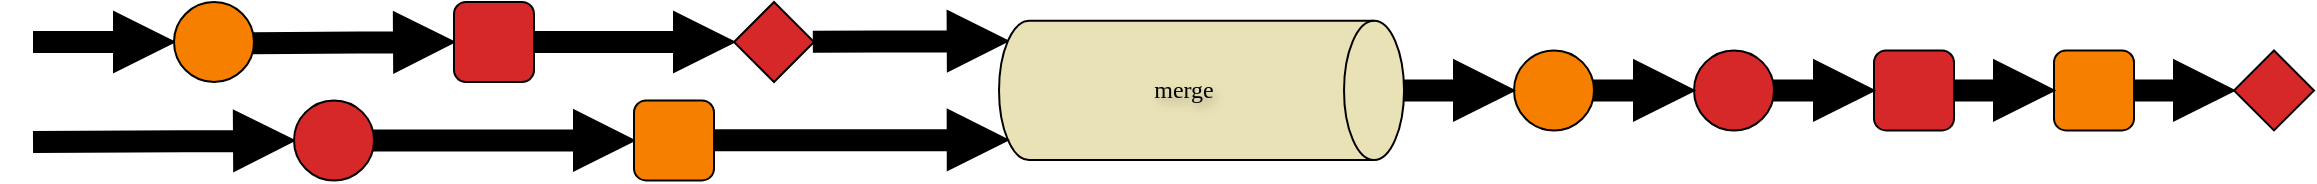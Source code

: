 <mxfile version="24.7.8">
  <diagram name="Pagina-1" id="8XA0GF0U4r00a45ndteG">
    <mxGraphModel dx="1062" dy="672" grid="1" gridSize="10" guides="1" tooltips="1" connect="1" arrows="1" fold="1" page="1" pageScale="1" pageWidth="1169" pageHeight="827" math="0" shadow="0">
      <root>
        <mxCell id="0" />
        <mxCell id="1" parent="0" />
        <mxCell id="Qrv3tHsd8QDWrn0WAsmq-14" value="" style="shape=arrow;endArrow=classic;html=1;rounded=0;fillColor=#000000;fontFamily=Fira Mono;textShadow=1;strokeColor=#000000;entryX=0.145;entryY=1;entryDx=0;entryDy=-4.35;entryPerimeter=0;" parent="1" target="Qrv3tHsd8QDWrn0WAsmq-7" edge="1" source="Qrv3tHsd8QDWrn0WAsmq-6">
          <mxGeometry width="50" height="50" relative="1" as="geometry">
            <mxPoint x="120" y="420" as="sourcePoint" />
            <mxPoint x="530" y="440" as="targetPoint" />
          </mxGeometry>
        </mxCell>
        <mxCell id="Qrv3tHsd8QDWrn0WAsmq-7" value="" style="shape=cylinder3;whiteSpace=wrap;html=1;boundedLbl=1;backgroundOutline=1;size=15;rotation=90;fillColor=#eae2b7;fontFamily=Fira Mono;textShadow=1;strokeColor=#000000;" parent="1" vertex="1">
          <mxGeometry x="638.92" y="372.96" width="69.68" height="202.5" as="geometry" />
        </mxCell>
        <mxCell id="Qrv3tHsd8QDWrn0WAsmq-21" value="&lt;font color=&quot;#000000&quot;&gt;merge&lt;/font&gt;" style="text;html=1;align=center;verticalAlign=middle;whiteSpace=wrap;rounded=0;fontFamily=Fira Mono;textShadow=1;strokeColor=none;" parent="1" vertex="1">
          <mxGeometry x="600" y="469.21" width="130" height="10" as="geometry" />
        </mxCell>
        <mxCell id="nMzqEQj8RB4CVh261bJb-3" value="" style="ellipse;whiteSpace=wrap;html=1;aspect=fixed;fillColor=#f77f00;fontFamily=Fira Mono;textShadow=1;strokeColor=#000000;" parent="1" vertex="1">
          <mxGeometry x="830" y="454.21" width="40" height="40" as="geometry" />
        </mxCell>
        <mxCell id="nMzqEQj8RB4CVh261bJb-4" value="" style="ellipse;whiteSpace=wrap;html=1;aspect=fixed;fillColor=#d62828;fontFamily=Fira Mono;textShadow=1;strokeColor=#000000;" parent="1" vertex="1">
          <mxGeometry x="920" y="454.21" width="40" height="40" as="geometry" />
        </mxCell>
        <mxCell id="nMzqEQj8RB4CVh261bJb-5" value="" style="rounded=1;whiteSpace=wrap;html=1;fillColor=#d62828;fontFamily=Fira Mono;textShadow=1;strokeColor=#000000;" parent="1" vertex="1">
          <mxGeometry x="1010" y="454.21" width="40" height="40" as="geometry" />
        </mxCell>
        <mxCell id="nMzqEQj8RB4CVh261bJb-6" value="" style="rounded=1;whiteSpace=wrap;html=1;fillColor=#f77f00;fontFamily=Fira Mono;textShadow=1;strokeColor=#000000;" parent="1" vertex="1">
          <mxGeometry x="1100" y="454.21" width="40" height="40" as="geometry" />
        </mxCell>
        <mxCell id="nMzqEQj8RB4CVh261bJb-7" value="" style="rhombus;whiteSpace=wrap;html=1;fillColor=#d62828;fontFamily=Fira Mono;textShadow=1;strokeColor=#000000;" parent="1" vertex="1">
          <mxGeometry x="1190" y="454.21" width="40" height="40" as="geometry" />
        </mxCell>
        <mxCell id="_TCsAhqC5e7_miJSPs-P-7" value="" style="shape=arrow;endArrow=classic;html=1;rounded=0;fillColor=#000000;fontFamily=Fira Mono;textShadow=1;strokeColor=#000000;" edge="1" parent="1" source="_TCsAhqC5e7_miJSPs-P-3" target="_TCsAhqC5e7_miJSPs-P-5">
          <mxGeometry width="50" height="50" relative="1" as="geometry">
            <mxPoint x="120" y="501.25" as="sourcePoint" />
            <mxPoint x="577" y="522" as="targetPoint" />
          </mxGeometry>
        </mxCell>
        <mxCell id="_TCsAhqC5e7_miJSPs-P-5" value="" style="rounded=1;whiteSpace=wrap;html=1;fillColor=#f77f00;fontFamily=Fira Mono;textShadow=1;strokeColor=#000000;" vertex="1" parent="1">
          <mxGeometry x="390" y="479.21" width="40" height="40" as="geometry" />
        </mxCell>
        <mxCell id="_TCsAhqC5e7_miJSPs-P-8" value="" style="shape=arrow;endArrow=classic;html=1;rounded=0;fillColor=#000000;fontFamily=Fira Mono;textShadow=1;strokeColor=#000000;" edge="1" parent="1" target="_TCsAhqC5e7_miJSPs-P-3">
          <mxGeometry width="50" height="50" relative="1" as="geometry">
            <mxPoint x="90" y="500" as="sourcePoint" />
            <mxPoint x="230.003" y="539.996" as="targetPoint" />
          </mxGeometry>
        </mxCell>
        <mxCell id="_TCsAhqC5e7_miJSPs-P-3" value="" style="ellipse;whiteSpace=wrap;html=1;aspect=fixed;fillColor=#d62828;fontFamily=Fira Mono;textShadow=1;strokeColor=#000000;" vertex="1" parent="1">
          <mxGeometry x="220" y="479.21" width="40" height="40" as="geometry" />
        </mxCell>
        <mxCell id="_TCsAhqC5e7_miJSPs-P-9" value="" style="shape=arrow;endArrow=classic;html=1;rounded=0;fillColor=#000000;fontFamily=Fira Mono;textShadow=1;strokeColor=#000000;" edge="1" parent="1" target="Qrv3tHsd8QDWrn0WAsmq-1">
          <mxGeometry width="50" height="50" relative="1" as="geometry">
            <mxPoint x="90" y="450" as="sourcePoint" />
            <mxPoint x="577" y="404" as="targetPoint" />
          </mxGeometry>
        </mxCell>
        <mxCell id="Qrv3tHsd8QDWrn0WAsmq-1" value="" style="ellipse;whiteSpace=wrap;html=1;aspect=fixed;fillColor=#f77f00;fontFamily=Fira Mono;textShadow=1;strokeColor=#000000;" parent="1" vertex="1">
          <mxGeometry x="160" y="430" width="40" height="40" as="geometry" />
        </mxCell>
        <mxCell id="_TCsAhqC5e7_miJSPs-P-10" value="" style="shape=arrow;endArrow=classic;html=1;rounded=0;fillColor=#000000;fontFamily=Fira Mono;textShadow=1;strokeColor=#000000;" edge="1" parent="1" source="Qrv3tHsd8QDWrn0WAsmq-1" target="Qrv3tHsd8QDWrn0WAsmq-4">
          <mxGeometry width="50" height="50" relative="1" as="geometry">
            <mxPoint x="200" y="469" as="sourcePoint" />
            <mxPoint x="577" y="449" as="targetPoint" />
          </mxGeometry>
        </mxCell>
        <mxCell id="Qrv3tHsd8QDWrn0WAsmq-4" value="" style="rounded=1;whiteSpace=wrap;html=1;fillColor=#d62828;fontFamily=Fira Mono;textShadow=1;strokeColor=#000000;" parent="1" vertex="1">
          <mxGeometry x="300" y="430" width="40" height="40" as="geometry" />
        </mxCell>
        <mxCell id="_TCsAhqC5e7_miJSPs-P-11" value="" style="shape=arrow;endArrow=classic;html=1;rounded=0;fillColor=#000000;fontFamily=Fira Mono;textShadow=1;strokeColor=#000000;" edge="1" parent="1" source="Qrv3tHsd8QDWrn0WAsmq-4" target="Qrv3tHsd8QDWrn0WAsmq-6">
          <mxGeometry width="50" height="50" relative="1" as="geometry">
            <mxPoint x="360" y="459" as="sourcePoint" />
            <mxPoint x="577" y="449" as="targetPoint" />
          </mxGeometry>
        </mxCell>
        <mxCell id="Qrv3tHsd8QDWrn0WAsmq-6" value="" style="rhombus;whiteSpace=wrap;html=1;fillColor=#d62828;fontFamily=Fira Mono;textShadow=1;strokeColor=#000000;" parent="1" vertex="1">
          <mxGeometry x="440" y="430" width="40" height="40" as="geometry" />
        </mxCell>
        <mxCell id="_TCsAhqC5e7_miJSPs-P-14" value="" style="shape=arrow;endArrow=classic;html=1;rounded=0;fillColor=#000000;fontFamily=Fira Mono;textShadow=1;strokeColor=#000000;entryX=0.855;entryY=1;entryDx=0;entryDy=-4.35;entryPerimeter=0;" edge="1" parent="1" source="_TCsAhqC5e7_miJSPs-P-5" target="Qrv3tHsd8QDWrn0WAsmq-7">
          <mxGeometry width="50" height="50" relative="1" as="geometry">
            <mxPoint x="490" y="415" as="sourcePoint" />
            <mxPoint x="587" y="414" as="targetPoint" />
          </mxGeometry>
        </mxCell>
        <mxCell id="_TCsAhqC5e7_miJSPs-P-15" value="" style="shape=arrow;endArrow=classic;html=1;rounded=0;fillColor=#000000;fontFamily=Fira Mono;textShadow=1;strokeColor=#000000;" edge="1" parent="1" source="Qrv3tHsd8QDWrn0WAsmq-7" target="nMzqEQj8RB4CVh261bJb-3">
          <mxGeometry width="50" height="50" relative="1" as="geometry">
            <mxPoint x="775" y="453" as="sourcePoint" />
            <mxPoint x="830" y="463.13" as="targetPoint" />
          </mxGeometry>
        </mxCell>
        <mxCell id="_TCsAhqC5e7_miJSPs-P-17" value="" style="shape=arrow;endArrow=classic;html=1;rounded=0;fillColor=#000000;fontFamily=Fira Mono;textShadow=1;strokeColor=#000000;" edge="1" parent="1" source="nMzqEQj8RB4CVh261bJb-3" target="nMzqEQj8RB4CVh261bJb-4">
          <mxGeometry width="50" height="50" relative="1" as="geometry">
            <mxPoint x="785" y="484.08" as="sourcePoint" />
            <mxPoint x="860" y="484.08" as="targetPoint" />
          </mxGeometry>
        </mxCell>
        <mxCell id="_TCsAhqC5e7_miJSPs-P-18" value="" style="shape=arrow;endArrow=classic;html=1;rounded=0;fillColor=#000000;fontFamily=Fira Mono;textShadow=1;strokeColor=#000000;" edge="1" parent="1" source="nMzqEQj8RB4CVh261bJb-4" target="nMzqEQj8RB4CVh261bJb-5">
          <mxGeometry width="50" height="50" relative="1" as="geometry">
            <mxPoint x="900" y="484.08" as="sourcePoint" />
            <mxPoint x="960" y="484.08" as="targetPoint" />
          </mxGeometry>
        </mxCell>
        <mxCell id="_TCsAhqC5e7_miJSPs-P-19" value="" style="shape=arrow;endArrow=classic;html=1;rounded=0;fillColor=#000000;fontFamily=Fira Mono;textShadow=1;strokeColor=#000000;" edge="1" parent="1" source="nMzqEQj8RB4CVh261bJb-5" target="nMzqEQj8RB4CVh261bJb-6">
          <mxGeometry width="50" height="50" relative="1" as="geometry">
            <mxPoint x="1000" y="484.08" as="sourcePoint" />
            <mxPoint x="1050" y="484.08" as="targetPoint" />
          </mxGeometry>
        </mxCell>
        <mxCell id="_TCsAhqC5e7_miJSPs-P-20" value="" style="shape=arrow;endArrow=classic;html=1;rounded=0;fillColor=#000000;fontFamily=Fira Mono;textShadow=1;strokeColor=#000000;" edge="1" parent="1" source="nMzqEQj8RB4CVh261bJb-6" target="nMzqEQj8RB4CVh261bJb-7">
          <mxGeometry width="50" height="50" relative="1" as="geometry">
            <mxPoint x="1090" y="484.08" as="sourcePoint" />
            <mxPoint x="1130" y="484.08" as="targetPoint" />
          </mxGeometry>
        </mxCell>
      </root>
    </mxGraphModel>
  </diagram>
</mxfile>
